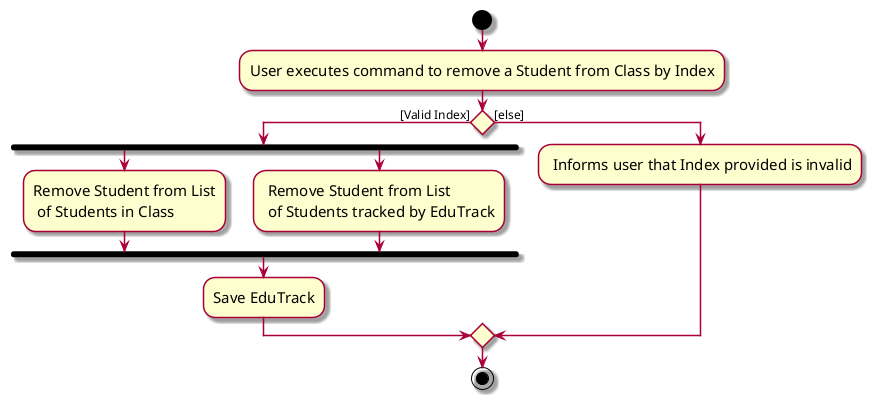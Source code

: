 @startuml
skin rose
skinparam ActivityFontSize 15
skinparam ArrowFontSize 12
start
:User executes command to remove a Student from Class by Index;

'Since the beta syntax does not support placing the condition outside the
'diamond we place it as the true branch instead.

if () then ([Valid Index])
    fork
        :Remove Student from List\n of Students in Class;

    fork again
        : Remove Student from List\n of Students tracked by EduTrack;
    end fork
    :Save EduTrack;
else ([else])
    : Informs user that Index provided is invalid;
endif
stop

@enduml
